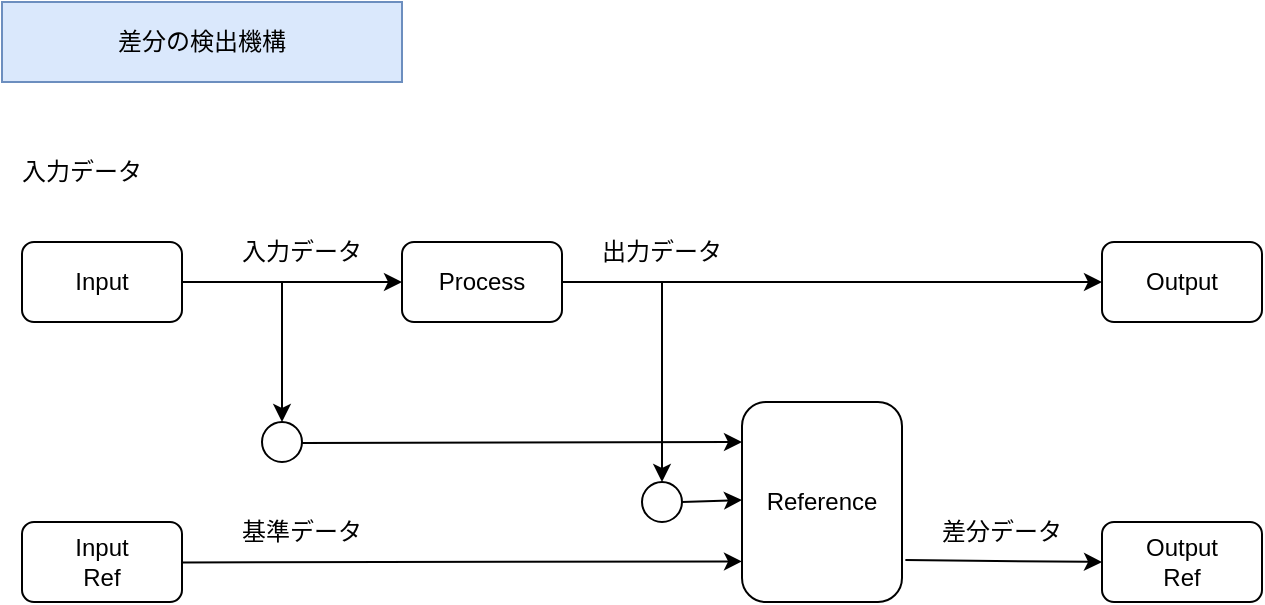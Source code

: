 <mxfile version="27.1.4">
  <diagram name="ページ1" id="Tz32hYnaOwYIBj_vYGMN">
    <mxGraphModel dx="802" dy="493" grid="1" gridSize="10" guides="1" tooltips="1" connect="1" arrows="1" fold="1" page="1" pageScale="1" pageWidth="1169" pageHeight="827" math="0" shadow="0">
      <root>
        <mxCell id="0" />
        <mxCell id="1" parent="0" />
        <mxCell id="VWtdcPpH-dzznXyx7XUg-1" value="差分の検出機構" style="text;html=1;align=center;verticalAlign=middle;whiteSpace=wrap;rounded=0;fillColor=#dae8fc;strokeColor=#6c8ebf;" vertex="1" parent="1">
          <mxGeometry x="80" y="40" width="200" height="40" as="geometry" />
        </mxCell>
        <mxCell id="VWtdcPpH-dzznXyx7XUg-2" value="Input" style="rounded=1;whiteSpace=wrap;html=1;" vertex="1" parent="1">
          <mxGeometry x="90" y="160" width="80" height="40" as="geometry" />
        </mxCell>
        <mxCell id="VWtdcPpH-dzznXyx7XUg-3" value="Output" style="rounded=1;whiteSpace=wrap;html=1;" vertex="1" parent="1">
          <mxGeometry x="630" y="160" width="80" height="40" as="geometry" />
        </mxCell>
        <mxCell id="VWtdcPpH-dzznXyx7XUg-4" value="Process" style="rounded=1;whiteSpace=wrap;html=1;" vertex="1" parent="1">
          <mxGeometry x="280" y="160" width="80" height="40" as="geometry" />
        </mxCell>
        <mxCell id="VWtdcPpH-dzznXyx7XUg-5" value="Reference" style="rounded=1;whiteSpace=wrap;html=1;" vertex="1" parent="1">
          <mxGeometry x="450" y="240" width="80" height="100" as="geometry" />
        </mxCell>
        <mxCell id="VWtdcPpH-dzznXyx7XUg-6" value="" style="endArrow=classic;html=1;rounded=0;exitX=1;exitY=0.5;exitDx=0;exitDy=0;entryX=0;entryY=0.5;entryDx=0;entryDy=0;" edge="1" parent="1" source="VWtdcPpH-dzznXyx7XUg-2" target="VWtdcPpH-dzznXyx7XUg-4">
          <mxGeometry width="50" height="50" relative="1" as="geometry">
            <mxPoint x="490" y="280" as="sourcePoint" />
            <mxPoint x="540" y="230" as="targetPoint" />
          </mxGeometry>
        </mxCell>
        <mxCell id="VWtdcPpH-dzznXyx7XUg-7" value="" style="ellipse;whiteSpace=wrap;html=1;aspect=fixed;" vertex="1" parent="1">
          <mxGeometry x="210" y="250" width="20" height="20" as="geometry" />
        </mxCell>
        <mxCell id="VWtdcPpH-dzznXyx7XUg-8" value="" style="ellipse;whiteSpace=wrap;html=1;aspect=fixed;" vertex="1" parent="1">
          <mxGeometry x="400" y="280" width="20" height="20" as="geometry" />
        </mxCell>
        <mxCell id="VWtdcPpH-dzznXyx7XUg-9" value="" style="endArrow=classic;html=1;rounded=0;exitX=1;exitY=0.5;exitDx=0;exitDy=0;entryX=0;entryY=0.5;entryDx=0;entryDy=0;" edge="1" parent="1" source="VWtdcPpH-dzznXyx7XUg-4" target="VWtdcPpH-dzznXyx7XUg-3">
          <mxGeometry width="50" height="50" relative="1" as="geometry">
            <mxPoint x="340" y="290" as="sourcePoint" />
            <mxPoint x="390" y="240" as="targetPoint" />
          </mxGeometry>
        </mxCell>
        <mxCell id="VWtdcPpH-dzznXyx7XUg-10" value="" style="endArrow=classic;html=1;rounded=0;entryX=0.5;entryY=0;entryDx=0;entryDy=0;" edge="1" parent="1" target="VWtdcPpH-dzznXyx7XUg-8">
          <mxGeometry width="50" height="50" relative="1" as="geometry">
            <mxPoint x="410" y="180" as="sourcePoint" />
            <mxPoint x="390" y="240" as="targetPoint" />
          </mxGeometry>
        </mxCell>
        <mxCell id="VWtdcPpH-dzznXyx7XUg-11" value="" style="endArrow=classic;html=1;rounded=0;exitX=1;exitY=0.5;exitDx=0;exitDy=0;" edge="1" parent="1" source="VWtdcPpH-dzznXyx7XUg-8">
          <mxGeometry width="50" height="50" relative="1" as="geometry">
            <mxPoint x="340" y="290" as="sourcePoint" />
            <mxPoint x="450" y="289" as="targetPoint" />
          </mxGeometry>
        </mxCell>
        <mxCell id="VWtdcPpH-dzznXyx7XUg-12" value="" style="endArrow=classic;html=1;rounded=0;entryX=0.5;entryY=0;entryDx=0;entryDy=0;" edge="1" parent="1" target="VWtdcPpH-dzznXyx7XUg-7">
          <mxGeometry width="50" height="50" relative="1" as="geometry">
            <mxPoint x="220" y="180" as="sourcePoint" />
            <mxPoint x="220" y="280" as="targetPoint" />
          </mxGeometry>
        </mxCell>
        <mxCell id="VWtdcPpH-dzznXyx7XUg-13" value="" style="endArrow=classic;html=1;rounded=0;exitX=1;exitY=0.5;exitDx=0;exitDy=0;" edge="1" parent="1">
          <mxGeometry width="50" height="50" relative="1" as="geometry">
            <mxPoint x="230" y="260.5" as="sourcePoint" />
            <mxPoint x="450" y="260" as="targetPoint" />
          </mxGeometry>
        </mxCell>
        <mxCell id="VWtdcPpH-dzznXyx7XUg-14" value="入力データ" style="text;html=1;align=center;verticalAlign=middle;whiteSpace=wrap;rounded=0;" vertex="1" parent="1">
          <mxGeometry x="190" y="150" width="80" height="30" as="geometry" />
        </mxCell>
        <mxCell id="VWtdcPpH-dzznXyx7XUg-16" value="出力データ" style="text;html=1;align=center;verticalAlign=middle;whiteSpace=wrap;rounded=0;" vertex="1" parent="1">
          <mxGeometry x="370" y="150" width="80" height="30" as="geometry" />
        </mxCell>
        <mxCell id="VWtdcPpH-dzznXyx7XUg-17" value="Output&lt;div&gt;Ref&lt;/div&gt;" style="rounded=1;whiteSpace=wrap;html=1;" vertex="1" parent="1">
          <mxGeometry x="630" y="300" width="80" height="40" as="geometry" />
        </mxCell>
        <mxCell id="VWtdcPpH-dzznXyx7XUg-18" value="" style="endArrow=classic;html=1;rounded=0;entryX=0;entryY=0.5;entryDx=0;entryDy=0;exitX=1.021;exitY=0.79;exitDx=0;exitDy=0;exitPerimeter=0;" edge="1" parent="1" source="VWtdcPpH-dzznXyx7XUg-5" target="VWtdcPpH-dzznXyx7XUg-17">
          <mxGeometry width="50" height="50" relative="1" as="geometry">
            <mxPoint x="545" y="260.5" as="sourcePoint" />
            <mxPoint x="590" y="259.5" as="targetPoint" />
          </mxGeometry>
        </mxCell>
        <mxCell id="VWtdcPpH-dzznXyx7XUg-19" value="差分データ" style="text;html=1;align=center;verticalAlign=middle;whiteSpace=wrap;rounded=0;" vertex="1" parent="1">
          <mxGeometry x="540" y="290" width="80" height="30" as="geometry" />
        </mxCell>
        <mxCell id="VWtdcPpH-dzznXyx7XUg-20" value="入力データ" style="text;html=1;align=center;verticalAlign=middle;whiteSpace=wrap;rounded=0;" vertex="1" parent="1">
          <mxGeometry x="80" y="110" width="80" height="30" as="geometry" />
        </mxCell>
        <mxCell id="VWtdcPpH-dzznXyx7XUg-21" value="Input&lt;div&gt;Ref&lt;/div&gt;" style="rounded=1;whiteSpace=wrap;html=1;" vertex="1" parent="1">
          <mxGeometry x="90" y="300" width="80" height="40" as="geometry" />
        </mxCell>
        <mxCell id="VWtdcPpH-dzznXyx7XUg-22" value="" style="endArrow=classic;html=1;rounded=0;exitX=1;exitY=0.5;exitDx=0;exitDy=0;entryX=0;entryY=0.797;entryDx=0;entryDy=0;entryPerimeter=0;" edge="1" parent="1" target="VWtdcPpH-dzznXyx7XUg-5">
          <mxGeometry width="50" height="50" relative="1" as="geometry">
            <mxPoint x="170" y="320.21" as="sourcePoint" />
            <mxPoint x="390" y="319.71" as="targetPoint" />
          </mxGeometry>
        </mxCell>
        <mxCell id="VWtdcPpH-dzznXyx7XUg-23" value="基準データ" style="text;html=1;align=center;verticalAlign=middle;whiteSpace=wrap;rounded=0;" vertex="1" parent="1">
          <mxGeometry x="190" y="290" width="80" height="30" as="geometry" />
        </mxCell>
      </root>
    </mxGraphModel>
  </diagram>
</mxfile>
